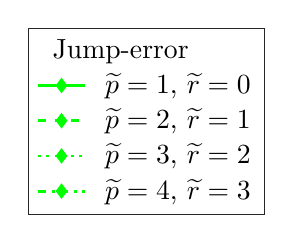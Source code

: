\begin{tikzpicture}%
\begin{axis}[hide axis,xmin=0,xmax=1,ymin=0,ymax=0.4,mark options={solid},legend style={draw=white!15!black,legend cell align=left},transpose legend,legend columns=5,legend style={/tikz/every even column/.append style={column sep=0.5cm}}]%
\addlegendimage{empty legend}%
\addlegendentry{\hspace{-0.5cm}Jump-error}%
\addlegendimage{mark=diamond*,color=green,line width=1pt,solid}%
\addlegendentry{}%
\addlegendimage{mark=diamond*,color=green,line width=1pt,dashed}%
\addlegendentry{}%
\addlegendimage{mark=diamond*,color=green,line width=1pt,dotted}%
\addlegendentry{}%
\addlegendimage{mark=diamond*,color=green,line width=1pt,dashdotted}%
\addlegendentry{}%
\addlegendimage{empty legend}%
\addlegendentry{}%
\addlegendimage{empty legend}%
\addlegendentry{\hspace{-1.7cm}$\widetilde{p}=1$, $\widetilde{r}=0$}%
\addlegendimage{empty legend}%
\addlegendentry{\hspace{-1.7cm}$\widetilde{p}=2$, $\widetilde{r}=1$}%
\addlegendimage{empty legend}%
\addlegendentry{\hspace{-1.7cm}$\widetilde{p}=3$, $\widetilde{r}=2$}%
\addlegendimage{empty legend}%
\addlegendentry{\hspace{-1.7cm}$\widetilde{p}=4$, $\widetilde{r}=3$}%
\end{axis}%
\end{tikzpicture}%
